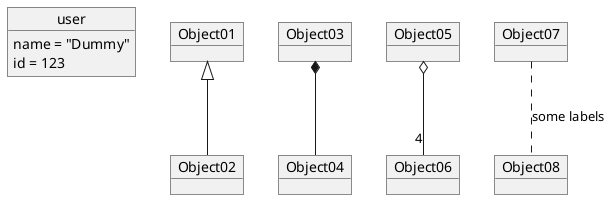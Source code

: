 @startuml
' Object Diagram
' ==============
object user {
  name = "Dummy"
  id = 123
}

object Object01
object Object02
object Object03
object Object04
object Object05
object Object06
object Object07
object Object08

Object01 <|-- Object02
Object03 *-- Object04
Object05 o-- "4" Object06
Object07 .. Object08 : some labels
@enduml

@startuml
/' This is comments, oneline comment just start with up-dot
Sequence Diagram
================
box "Internal Service"
	participant B
	participant C
end box
'/
participant User

== Initialisation ==
	autonumber
	alt successful case
		User -> A: DoWork
		activate A
	else some kind of failure
		A -> B: << createRequest >>
		activate B

		loop 1000 times
		B -> C: DoWork
		activate C
		end
		C --> B: WorkDone
		destroy C
	end

== Repetition ==
	autonumber
	B --> A: RequestCreated
	deactivate B

	A -> User: Done
	deactivate A

@enduml

@startuml
' Use Case Diagram
' ================
:Main Admin: as Admin
(Use the application) as (Use)

User -> (Start)
User --> (Use)

Admin ---> (Use)

note right of Admin : This is an example.

note right of (Use)
  A note can also
  be on several lines
end note

note "This note is connected\nto several objects." as N2
(Start) .. N2
N2 .. (Use)
@enduml

@startuml
' Class Diagram
' =============
abstract class AbstractList
abstract AbstractCollection
interface List
interface Collection

List <|-- AbstractList
Collection <|-- AbstractCollection

Collection <|- List
AbstractCollection <|- AbstractList
AbstractList <|-- ArrayList

class ArrayList {
  Object[] elementData
  size()
}

enum TimeUnit {
  DAYS
  HOURS
  MINUTES
}

annotation SuppressWarnings

@enduml

@startuml
' Activity Diagram
' ================
'http://click.sourceforge.net/images/activity-diagram-small.png
title Servlet Container

(*) --> "ClickServlet.handleRequest()"
--> "new Page"

if "Page.onSecurityCheck" then
  ->[true] "Page.onInit()"
  
  if "isForward?" then
   ->[no] "Process controls"
   
   if "continue processing?" then
     -->[yes] ===RENDERING===
   else
     -->[no] ===REDIRECT_CHECK===
   endif
   
  else
   -->[yes] ===RENDERING===
  endif
  
  if "is Post?" then
    -->[yes] "Page.onPost()"
    --> "Page.onRender()" as render
    --> ===REDIRECT_CHECK===
  else
    -->[no] "Page.onGet()"
    --> render
  endif
  
else
  -->[false] ===REDIRECT_CHECK===
endif

if "Do redirect?" then
 ->[yes] "redirect request"
 --> ==BEFORE_DESTROY===
else
 if "Do Forward?" then
  -left->[yes] "Forward request"
  --> ==BEFORE_DESTROY===
 else
  -right->[no] "Render page template"
  --> ==BEFORE_DESTROY===
 endif
endif

--> "Page.onDestroy()"
-->(*)

@enduml


@startuml
' Component Diagram
' =================
package "Some Group" {
  HTTP - [First Component]
  [Another Component]
}
 
node "Other Groups" {
  FTP - [Second Component]
  [First Component] --> FTP
} 

cloud {
  [Example 1]
}


database "MySql" {
  folder "This is my folder" {
    [Folder 3]
  }
  frame "Foo" {
    [Frame 4]
  }
}


[Another Component] --> [Example 1]
[Example 1] --> [Folder 3]
[Folder 3] --> [Frame 4]

@enduml


@startuml
' State Diagram
' =============
scale 600 width

[*] -> State1
State1 --> State2 : Succeeded
State1 --> [*] : Aborted
State2 --> State3 : Succeeded
State2 --> [*] : Aborted
state State3 {
  state "Accumulate Enough Data\nLong State Name" as long1
  long1 : Just a test
  [*] --> long1
  long1 --> long1 : New Data
  long1 --> ProcessData : Enough Data
}
State3 --> State3 : Failed
State3 --> [*] : Succeeded / Save Result
State3 --> [*] : Aborted
 
@enduml
